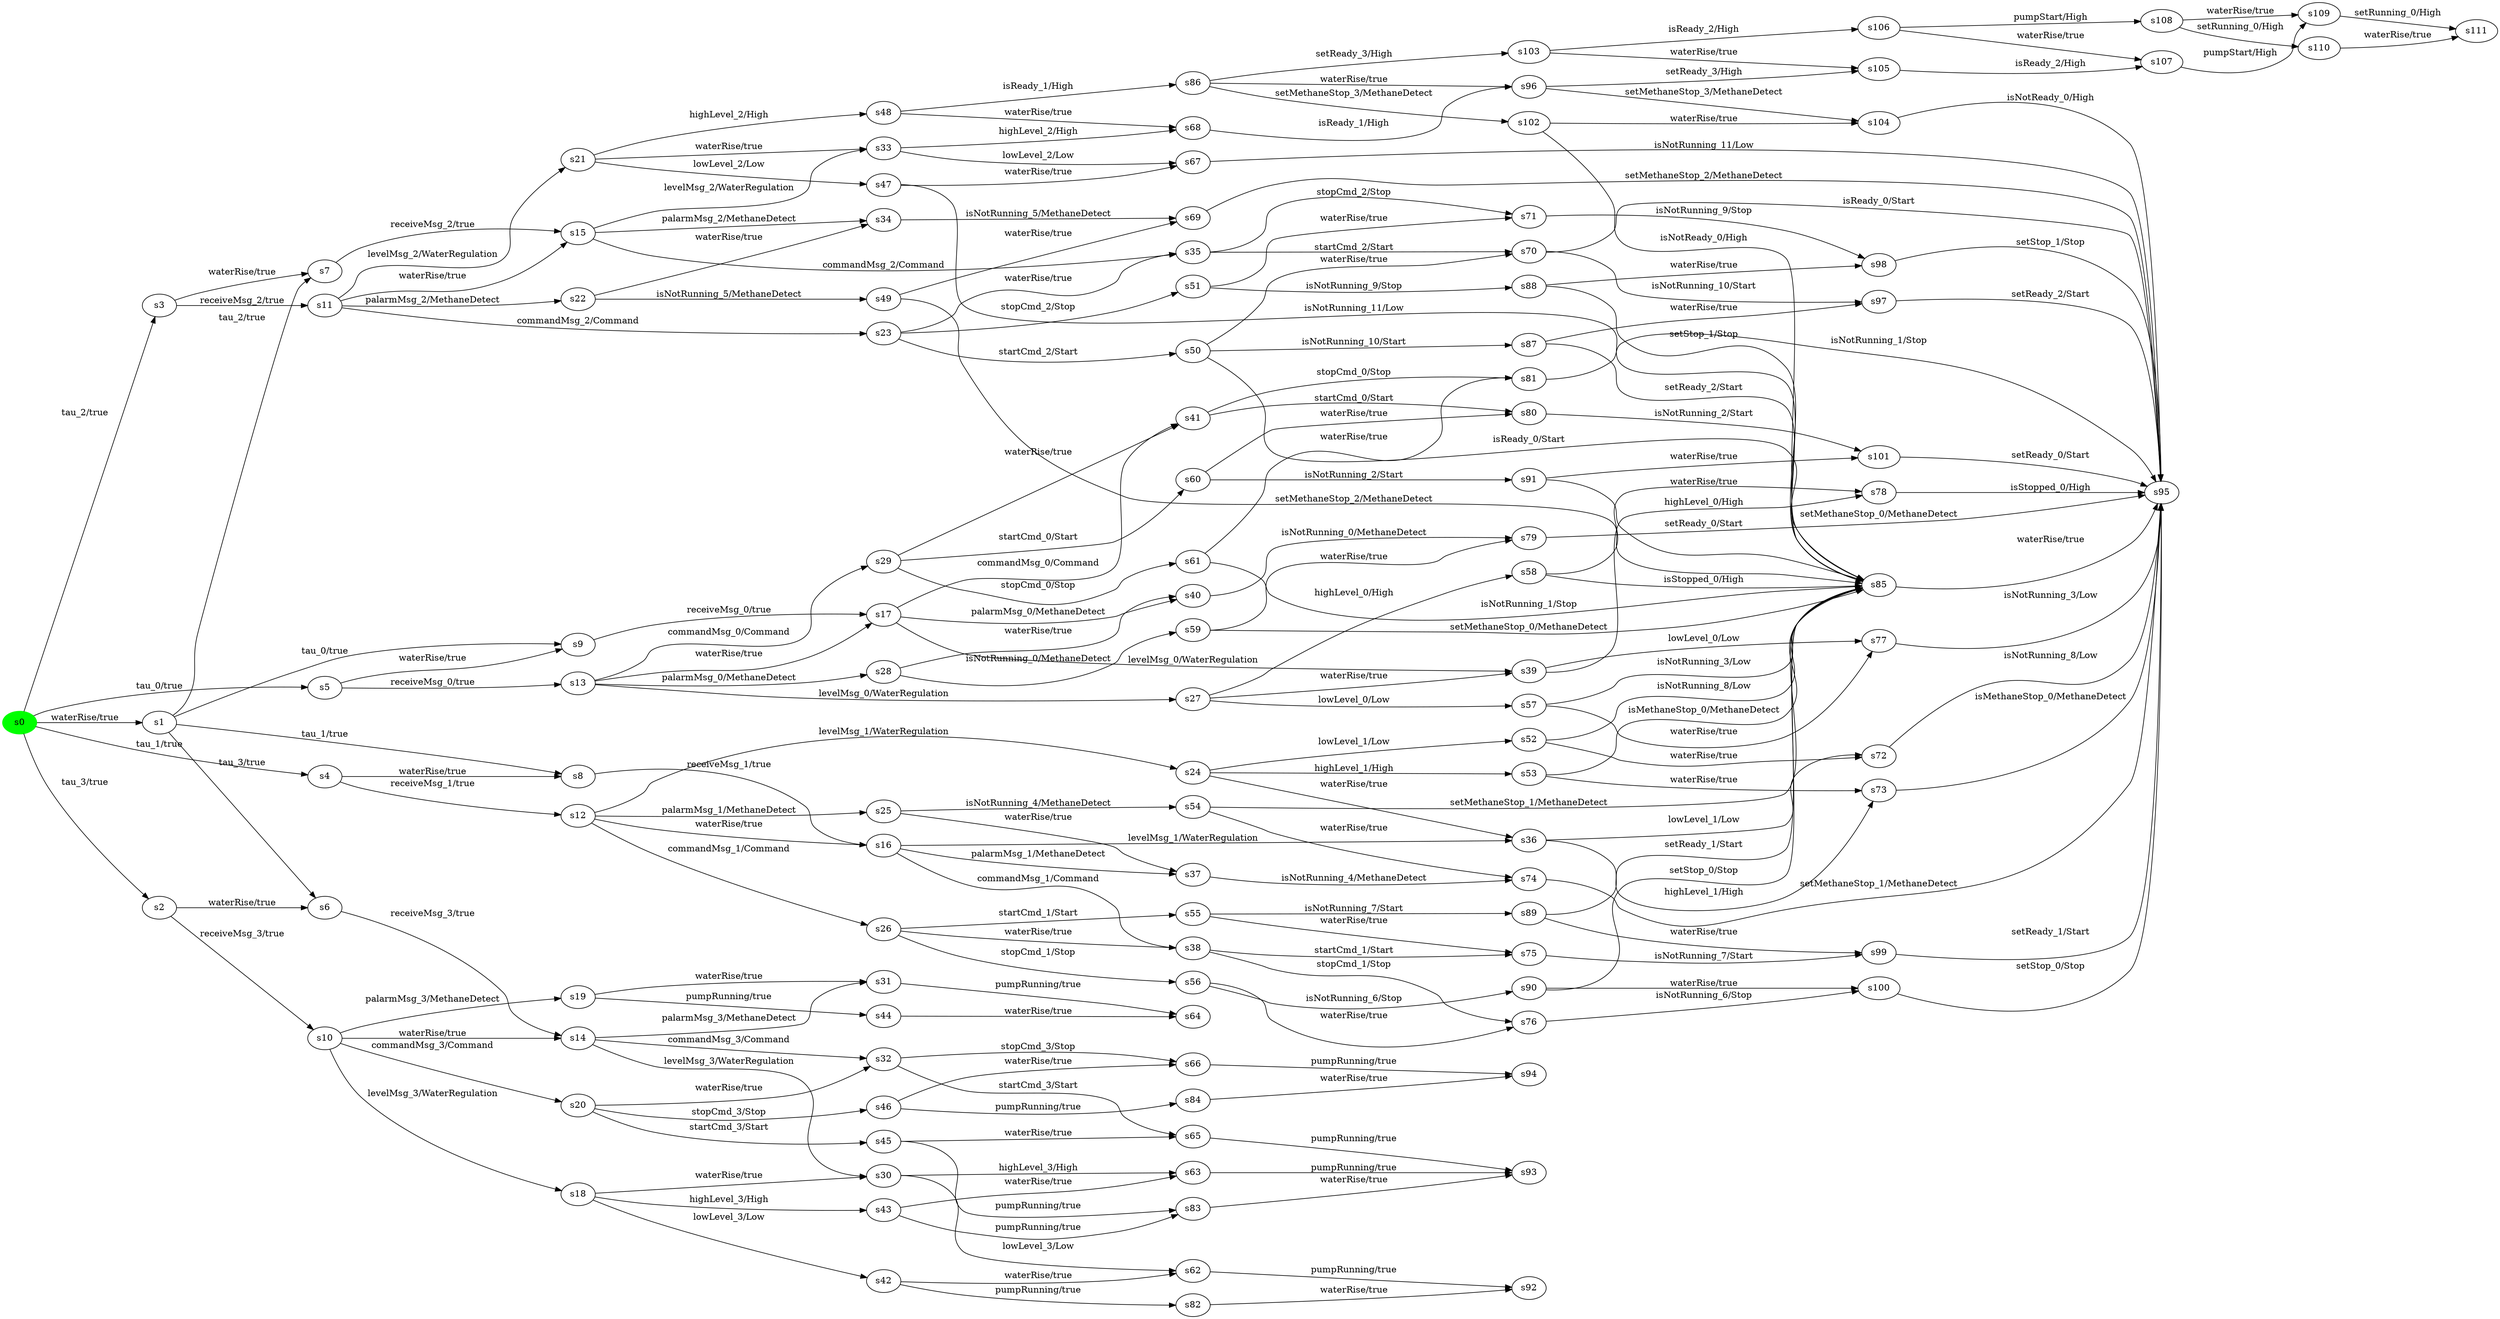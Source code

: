 digraph G {
rankdir=LR;
state0[ label = "s0", style=filled, color=green ];
state1 [ label = "s31" ];
state1 -> state2 [ label=" pumpRunning/true " ];
state3 [ label = "s30" ];
state3 -> state4 [ label=" lowLevel_3/Low " ];
state3 -> state5 [ label=" highLevel_3/High " ];
state6 [ label = "s33" ];
state6 -> state7 [ label=" lowLevel_2/Low " ];
state6 -> state8 [ label=" highLevel_2/High " ];
state9 [ label = "s32" ];
state9 -> state10 [ label=" startCmd_3/Start " ];
state9 -> state11 [ label=" stopCmd_3/Stop " ];
state12 [ label = "s35" ];
state12 -> state13 [ label=" startCmd_2/Start " ];
state12 -> state14 [ label=" stopCmd_2/Stop " ];
state15 [ label = "s34" ];
state15 -> state16 [ label=" isNotRunning_5/MethaneDetect " ];
state17 [ label = "s37" ];
state17 -> state18 [ label=" isNotRunning_4/MethaneDetect " ];
state19 [ label = "s36" ];
state19 -> state20 [ label=" lowLevel_1/Low " ];
state19 -> state21 [ label=" highLevel_1/High " ];
state22 [ label = "s39" ];
state22 -> state23 [ label=" lowLevel_0/Low " ];
state22 -> state24 [ label=" highLevel_0/High " ];
state25 [ label = "s38" ];
state25 -> state26 [ label=" stopCmd_1/Stop " ];
state25 -> state27 [ label=" startCmd_1/Start " ];
state0 -> state28 [ label=" waterRise/true " ];
state0 -> state29 [ label=" tau_0/true " ];
state0 -> state30 [ label=" tau_2/true " ];
state0 -> state31 [ label=" tau_1/true " ];
state0 -> state32 [ label=" tau_3/true " ];
state28 [ label = "s1" ];
state28 -> state33 [ label=" tau_0/true " ];
state28 -> state34 [ label=" tau_1/true " ];
state28 -> state35 [ label=" tau_2/true " ];
state28 -> state36 [ label=" tau_3/true " ];
state32 [ label = "s2" ];
state32 -> state36 [ label=" waterRise/true " ];
state32 -> state37 [ label=" receiveMsg_3/true " ];
state30 [ label = "s3" ];
state30 -> state35 [ label=" waterRise/true " ];
state30 -> state38 [ label=" receiveMsg_2/true " ];
state31 [ label = "s4" ];
state31 -> state34 [ label=" waterRise/true " ];
state31 -> state39 [ label=" receiveMsg_1/true " ];
state29 [ label = "s5" ];
state29 -> state33 [ label=" waterRise/true " ];
state29 -> state40 [ label=" receiveMsg_0/true " ];
state36 [ label = "s6" ];
state36 -> state41 [ label=" receiveMsg_3/true " ];
state35 [ label = "s7" ];
state35 -> state42 [ label=" receiveMsg_2/true " ];
state34 [ label = "s8" ];
state34 -> state43 [ label=" receiveMsg_1/true " ];
state33 [ label = "s9" ];
state33 -> state44 [ label=" receiveMsg_0/true " ];
state45 [ label = "s40" ];
state45 -> state46 [ label=" isNotRunning_0/MethaneDetect " ];
state47 [ label = "s42" ];
state47 -> state48 [ label=" pumpRunning/true " ];
state47 -> state4 [ label=" waterRise/true " ];
state49 [ label = "s41" ];
state49 -> state50 [ label=" startCmd_0/Start " ];
state49 -> state51 [ label=" stopCmd_0/Stop " ];
state52 [ label = "s44" ];
state52 -> state2 [ label=" waterRise/true " ];
state53 [ label = "s43" ];
state53 -> state54 [ label=" pumpRunning/true " ];
state53 -> state5 [ label=" waterRise/true " ];
state55 [ label = "s46" ];
state55 -> state56 [ label=" pumpRunning/true " ];
state55 -> state11 [ label=" waterRise/true " ];
state57 [ label = "s45" ];
state57 -> state54 [ label=" pumpRunning/true " ];
state57 -> state10 [ label=" waterRise/true " ];
state58 [ label = "s48" ];
state58 -> state8 [ label=" waterRise/true " ];
state58 -> state59 [ label=" isReady_1/High " ];
state60 [ label = "s47" ];
state60 -> state7 [ label=" waterRise/true " ];
state60 -> state61 [ label=" isNotRunning_11/Low " ];
state62 [ label = "s49" ];
state62 -> state61 [ label=" setMethaneStop_2/MethaneDetect " ];
state62 -> state16 [ label=" waterRise/true " ];
state63 [ label = "s51" ];
state63 -> state64 [ label=" isNotRunning_9/Stop " ];
state63 -> state14 [ label=" waterRise/true " ];
state65 [ label = "s50" ];
state65 -> state66 [ label=" isNotRunning_10/Start " ];
state65 -> state61 [ label=" isReady_0/Start " ];
state65 -> state13 [ label=" waterRise/true " ];
state67 [ label = "s53" ];
state67 -> state61 [ label=" isMethaneStop_0/MethaneDetect " ];
state67 -> state21 [ label=" waterRise/true " ];
state68 [ label = "s52" ];
state68 -> state61 [ label=" isNotRunning_8/Low " ];
state68 -> state20 [ label=" waterRise/true " ];
state69 [ label = "s55" ];
state69 -> state70 [ label=" isNotRunning_7/Start " ];
state69 -> state27 [ label=" waterRise/true " ];
state71 [ label = "s54" ];
state71 -> state61 [ label=" setMethaneStop_1/MethaneDetect " ];
state71 -> state18 [ label=" waterRise/true " ];
state72 [ label = "s57" ];
state72 -> state61 [ label=" isNotRunning_3/Low " ];
state72 -> state23 [ label=" waterRise/true " ];
state73 [ label = "s56" ];
state73 -> state74 [ label=" isNotRunning_6/Stop " ];
state73 -> state26 [ label=" waterRise/true " ];
state75 [ label = "s59" ];
state75 -> state61 [ label=" setMethaneStop_0/MethaneDetect " ];
state75 -> state46 [ label=" waterRise/true " ];
state76 [ label = "s58" ];
state76 -> state24 [ label=" waterRise/true " ];
state76 -> state61 [ label=" isStopped_0/High " ];
state77 [ label = "s60" ];
state77 -> state50 [ label=" waterRise/true " ];
state77 -> state78 [ label=" isNotRunning_2/Start " ];
state4 [ label = "s62" ];
state4 -> state79 [ label=" pumpRunning/true " ];
state80 [ label = "s61" ];
state80 -> state51 [ label=" waterRise/true " ];
state80 -> state61 [ label=" isNotRunning_1/Stop " ];
state2 [ label = "s64" ];
state5 [ label = "s63" ];
state5 -> state81 [ label=" pumpRunning/true " ];
state11 [ label = "s66" ];
state11 -> state82 [ label=" pumpRunning/true " ];
state10 [ label = "s65" ];
state10 -> state81 [ label=" pumpRunning/true " ];
state8 [ label = "s68" ];
state8 -> state83 [ label=" isReady_1/High " ];
state7 [ label = "s67" ];
state7 -> state84 [ label=" isNotRunning_11/Low " ];
state16 [ label = "s69" ];
state16 -> state84 [ label=" setMethaneStop_2/MethaneDetect " ];
state85 [ label = "s110" ];
state85 -> state86 [ label=" waterRise/true " ];
state86 [ label = "s111" ];
state14 [ label = "s71" ];
state14 -> state87 [ label=" isNotRunning_9/Stop " ];
state13 [ label = "s70" ];
state13 -> state88 [ label=" isNotRunning_10/Start " ];
state13 -> state84 [ label=" isReady_0/Start " ];
state21 [ label = "s73" ];
state21 -> state84 [ label=" isMethaneStop_0/MethaneDetect " ];
state20 [ label = "s72" ];
state20 -> state84 [ label=" isNotRunning_8/Low " ];
state89 [ label = "s107" ];
state89 -> state90 [ label=" pumpStart/High " ];
state27 [ label = "s75" ];
state27 -> state91 [ label=" isNotRunning_7/Start " ];
state18 [ label = "s74" ];
state18 -> state84 [ label=" setMethaneStop_1/MethaneDetect " ];
state92 [ label = "s106" ];
state92 -> state93 [ label=" pumpStart/High " ];
state92 -> state89 [ label=" waterRise/true " ];
state90 [ label = "s109" ];
state90 -> state86 [ label=" setRunning_0/High " ];
state23 [ label = "s77" ];
state23 -> state84 [ label=" isNotRunning_3/Low " ];
state93 [ label = "s108" ];
state93 -> state90 [ label=" waterRise/true " ];
state93 -> state85 [ label=" setRunning_0/High " ];
state26 [ label = "s76" ];
state26 -> state94 [ label=" isNotRunning_6/Stop " ];
state46 [ label = "s79" ];
state46 -> state84 [ label=" setMethaneStop_0/MethaneDetect " ];
state95 [ label = "s103" ];
state95 -> state92 [ label=" isReady_2/High " ];
state95 -> state96 [ label=" waterRise/true " ];
state97 [ label = "s102" ];
state97 -> state61 [ label=" isNotReady_0/High " ];
state97 -> state98 [ label=" waterRise/true " ];
state24 [ label = "s78" ];
state24 -> state84 [ label=" isStopped_0/High " ];
state96 [ label = "s105" ];
state96 -> state89 [ label=" isReady_2/High " ];
state98 [ label = "s104" ];
state98 -> state84 [ label=" isNotReady_0/High " ];
state50 [ label = "s80" ];
state50 -> state99 [ label=" isNotRunning_2/Start " ];
state99 [ label = "s101" ];
state99 -> state84 [ label=" setReady_0/Start " ];
state94 [ label = "s100" ];
state94 -> state84 [ label=" setStop_0/Stop " ];
state48 [ label = "s82" ];
state48 -> state79 [ label=" waterRise/true " ];
state51 [ label = "s81" ];
state51 -> state84 [ label=" isNotRunning_1/Stop " ];
state56 [ label = "s84" ];
state56 -> state82 [ label=" waterRise/true " ];
state54 [ label = "s83" ];
state54 -> state81 [ label=" waterRise/true " ];
state59 [ label = "s86" ];
state59 -> state97 [ label=" setMethaneStop_3/MethaneDetect " ];
state59 -> state95 [ label=" setReady_3/High " ];
state59 -> state83 [ label=" waterRise/true " ];
state61 [ label = "s85" ];
state61 -> state84 [ label=" waterRise/true " ];
state64 [ label = "s88" ];
state64 -> state87 [ label=" waterRise/true " ];
state64 -> state61 [ label=" setStop_1/Stop " ];
state66 [ label = "s87" ];
state66 -> state61 [ label=" setReady_2/Start " ];
state66 -> state88 [ label=" waterRise/true " ];
state70 [ label = "s89" ];
state70 -> state61 [ label=" setReady_1/Start " ];
state70 -> state91 [ label=" waterRise/true " ];
state78 [ label = "s91" ];
state78 -> state99 [ label=" waterRise/true " ];
state78 -> state61 [ label=" setReady_0/Start " ];
state74 [ label = "s90" ];
state74 -> state94 [ label=" waterRise/true " ];
state74 -> state61 [ label=" setStop_0/Stop " ];
state81 [ label = "s93" ];
state79 [ label = "s92" ];
state84 [ label = "s95" ];
state82 [ label = "s94" ];
state88 [ label = "s97" ];
state88 -> state84 [ label=" setReady_2/Start " ];
state83 [ label = "s96" ];
state83 -> state98 [ label=" setMethaneStop_3/MethaneDetect " ];
state83 -> state96 [ label=" setReady_3/High " ];
state38 [ label = "s11" ];
state38 -> state100 [ label=" palarmMsg_2/MethaneDetect " ];
state38 -> state42 [ label=" waterRise/true " ];
state38 -> state101 [ label=" levelMsg_2/WaterRegulation " ];
state38 -> state102 [ label=" commandMsg_2/Command " ];
state91 [ label = "s99" ];
state91 -> state84 [ label=" setReady_1/Start " ];
state87 [ label = "s98" ];
state87 -> state84 [ label=" setStop_1/Stop " ];
state37 [ label = "s10" ];
state37 -> state41 [ label=" waterRise/true " ];
state37 -> state103 [ label=" palarmMsg_3/MethaneDetect " ];
state37 -> state104 [ label=" commandMsg_3/Command " ];
state37 -> state105 [ label=" levelMsg_3/WaterRegulation " ];
state40 [ label = "s13" ];
state40 -> state44 [ label=" waterRise/true " ];
state40 -> state106 [ label=" palarmMsg_0/MethaneDetect " ];
state40 -> state107 [ label=" commandMsg_0/Command " ];
state40 -> state108 [ label=" levelMsg_0/WaterRegulation " ];
state39 [ label = "s12" ];
state39 -> state43 [ label=" waterRise/true " ];
state39 -> state109 [ label=" palarmMsg_1/MethaneDetect " ];
state39 -> state110 [ label=" commandMsg_1/Command " ];
state39 -> state111 [ label=" levelMsg_1/WaterRegulation " ];
state42 [ label = "s15" ];
state42 -> state15 [ label=" palarmMsg_2/MethaneDetect " ];
state42 -> state12 [ label=" commandMsg_2/Command " ];
state42 -> state6 [ label=" levelMsg_2/WaterRegulation " ];
state41 [ label = "s14" ];
state41 -> state1 [ label=" palarmMsg_3/MethaneDetect " ];
state41 -> state9 [ label=" commandMsg_3/Command " ];
state41 -> state3 [ label=" levelMsg_3/WaterRegulation " ];
state44 [ label = "s17" ];
state44 -> state45 [ label=" palarmMsg_0/MethaneDetect " ];
state44 -> state49 [ label=" commandMsg_0/Command " ];
state44 -> state22 [ label=" levelMsg_0/WaterRegulation " ];
state43 [ label = "s16" ];
state43 -> state17 [ label=" palarmMsg_1/MethaneDetect " ];
state43 -> state25 [ label=" commandMsg_1/Command " ];
state43 -> state19 [ label=" levelMsg_1/WaterRegulation " ];
state103 [ label = "s19" ];
state103 -> state1 [ label=" waterRise/true " ];
state103 -> state52 [ label=" pumpRunning/true " ];
state105 [ label = "s18" ];
state105 -> state3 [ label=" waterRise/true " ];
state105 -> state47 [ label=" lowLevel_3/Low " ];
state105 -> state53 [ label=" highLevel_3/High " ];
state104 [ label = "s20" ];
state104 -> state57 [ label=" startCmd_3/Start " ];
state104 -> state9 [ label=" waterRise/true " ];
state104 -> state55 [ label=" stopCmd_3/Stop " ];
state100 [ label = "s22" ];
state100 -> state62 [ label=" isNotRunning_5/MethaneDetect " ];
state100 -> state15 [ label=" waterRise/true " ];
state101 [ label = "s21" ];
state101 -> state6 [ label=" waterRise/true " ];
state101 -> state58 [ label=" highLevel_2/High " ];
state101 -> state60 [ label=" lowLevel_2/Low " ];
state111 [ label = "s24" ];
state111 -> state19 [ label=" waterRise/true " ];
state111 -> state68 [ label=" lowLevel_1/Low " ];
state111 -> state67 [ label=" highLevel_1/High " ];
state102 [ label = "s23" ];
state102 -> state65 [ label=" startCmd_2/Start " ];
state102 -> state12 [ label=" waterRise/true " ];
state102 -> state63 [ label=" stopCmd_2/Stop " ];
state110 [ label = "s26" ];
state110 -> state25 [ label=" waterRise/true " ];
state110 -> state69 [ label=" startCmd_1/Start " ];
state110 -> state73 [ label=" stopCmd_1/Stop " ];
state109 [ label = "s25" ];
state109 -> state17 [ label=" waterRise/true " ];
state109 -> state71 [ label=" isNotRunning_4/MethaneDetect " ];
state106 [ label = "s28" ];
state106 -> state75 [ label=" isNotRunning_0/MethaneDetect " ];
state106 -> state45 [ label=" waterRise/true " ];
state108 [ label = "s27" ];
state108 -> state22 [ label=" waterRise/true " ];
state108 -> state72 [ label=" lowLevel_0/Low " ];
state108 -> state76 [ label=" highLevel_0/High " ];
state107 [ label = "s29" ];
state107 -> state77 [ label=" startCmd_0/Start " ];
state107 -> state80 [ label=" stopCmd_0/Stop " ];
state107 -> state49 [ label=" waterRise/true " ];
}
